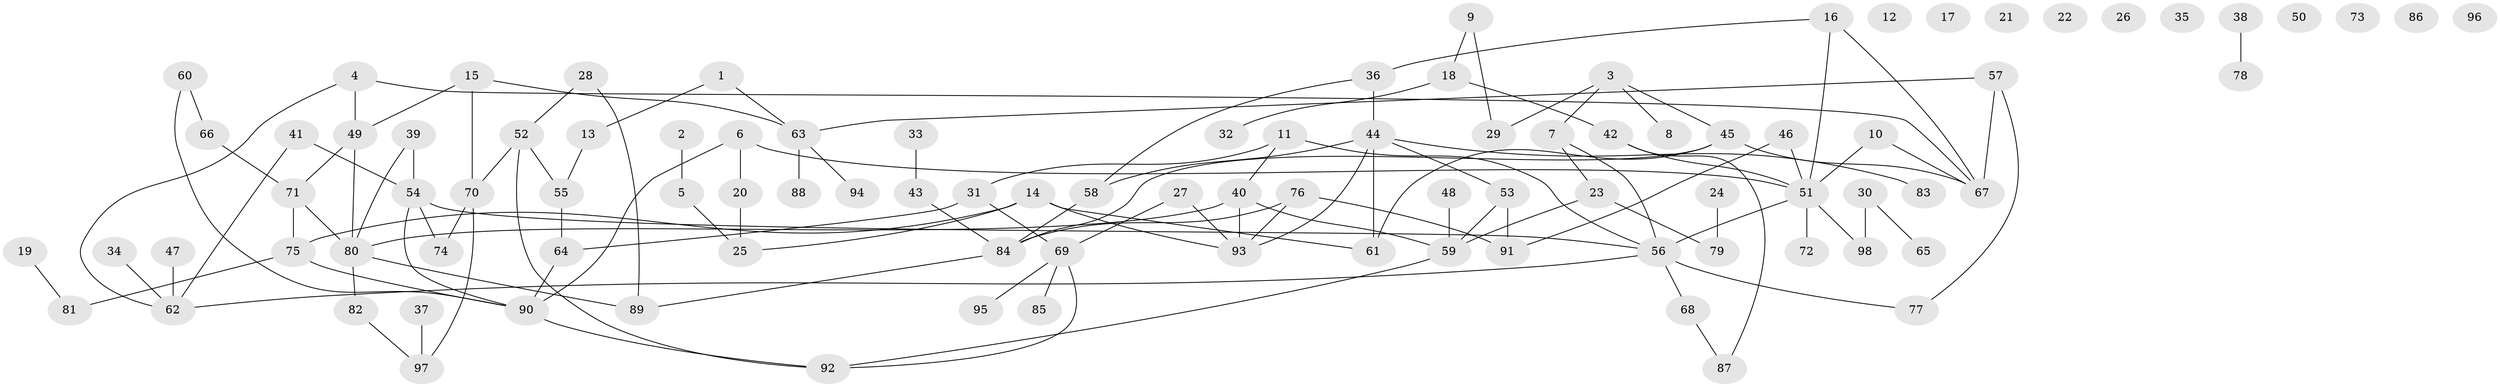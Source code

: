 // Generated by graph-tools (version 1.1) at 2025/25/03/09/25 03:25:20]
// undirected, 98 vertices, 123 edges
graph export_dot {
graph [start="1"]
  node [color=gray90,style=filled];
  1;
  2;
  3;
  4;
  5;
  6;
  7;
  8;
  9;
  10;
  11;
  12;
  13;
  14;
  15;
  16;
  17;
  18;
  19;
  20;
  21;
  22;
  23;
  24;
  25;
  26;
  27;
  28;
  29;
  30;
  31;
  32;
  33;
  34;
  35;
  36;
  37;
  38;
  39;
  40;
  41;
  42;
  43;
  44;
  45;
  46;
  47;
  48;
  49;
  50;
  51;
  52;
  53;
  54;
  55;
  56;
  57;
  58;
  59;
  60;
  61;
  62;
  63;
  64;
  65;
  66;
  67;
  68;
  69;
  70;
  71;
  72;
  73;
  74;
  75;
  76;
  77;
  78;
  79;
  80;
  81;
  82;
  83;
  84;
  85;
  86;
  87;
  88;
  89;
  90;
  91;
  92;
  93;
  94;
  95;
  96;
  97;
  98;
  1 -- 13;
  1 -- 63;
  2 -- 5;
  3 -- 7;
  3 -- 8;
  3 -- 29;
  3 -- 45;
  4 -- 49;
  4 -- 62;
  4 -- 67;
  5 -- 25;
  6 -- 20;
  6 -- 51;
  6 -- 90;
  7 -- 23;
  7 -- 56;
  9 -- 18;
  9 -- 29;
  10 -- 51;
  10 -- 67;
  11 -- 31;
  11 -- 40;
  11 -- 56;
  13 -- 55;
  14 -- 25;
  14 -- 61;
  14 -- 75;
  14 -- 93;
  15 -- 49;
  15 -- 63;
  15 -- 70;
  16 -- 36;
  16 -- 51;
  16 -- 67;
  18 -- 32;
  18 -- 42;
  19 -- 81;
  20 -- 25;
  23 -- 59;
  23 -- 79;
  24 -- 79;
  27 -- 69;
  27 -- 93;
  28 -- 52;
  28 -- 89;
  30 -- 65;
  30 -- 98;
  31 -- 64;
  31 -- 69;
  33 -- 43;
  34 -- 62;
  36 -- 44;
  36 -- 58;
  37 -- 97;
  38 -- 78;
  39 -- 54;
  39 -- 80;
  40 -- 59;
  40 -- 80;
  40 -- 93;
  41 -- 54;
  41 -- 62;
  42 -- 51;
  42 -- 87;
  43 -- 84;
  44 -- 53;
  44 -- 58;
  44 -- 61;
  44 -- 83;
  44 -- 93;
  45 -- 61;
  45 -- 67;
  45 -- 84;
  46 -- 51;
  46 -- 91;
  47 -- 62;
  48 -- 59;
  49 -- 71;
  49 -- 80;
  51 -- 56;
  51 -- 72;
  51 -- 98;
  52 -- 55;
  52 -- 70;
  52 -- 92;
  53 -- 59;
  53 -- 91;
  54 -- 56;
  54 -- 74;
  54 -- 90;
  55 -- 64;
  56 -- 62;
  56 -- 68;
  56 -- 77;
  57 -- 63;
  57 -- 67;
  57 -- 77;
  58 -- 84;
  59 -- 92;
  60 -- 66;
  60 -- 90;
  63 -- 88;
  63 -- 94;
  64 -- 90;
  66 -- 71;
  68 -- 87;
  69 -- 85;
  69 -- 92;
  69 -- 95;
  70 -- 74;
  70 -- 97;
  71 -- 75;
  71 -- 80;
  75 -- 81;
  75 -- 90;
  76 -- 84;
  76 -- 91;
  76 -- 93;
  80 -- 82;
  80 -- 89;
  82 -- 97;
  84 -- 89;
  90 -- 92;
}
